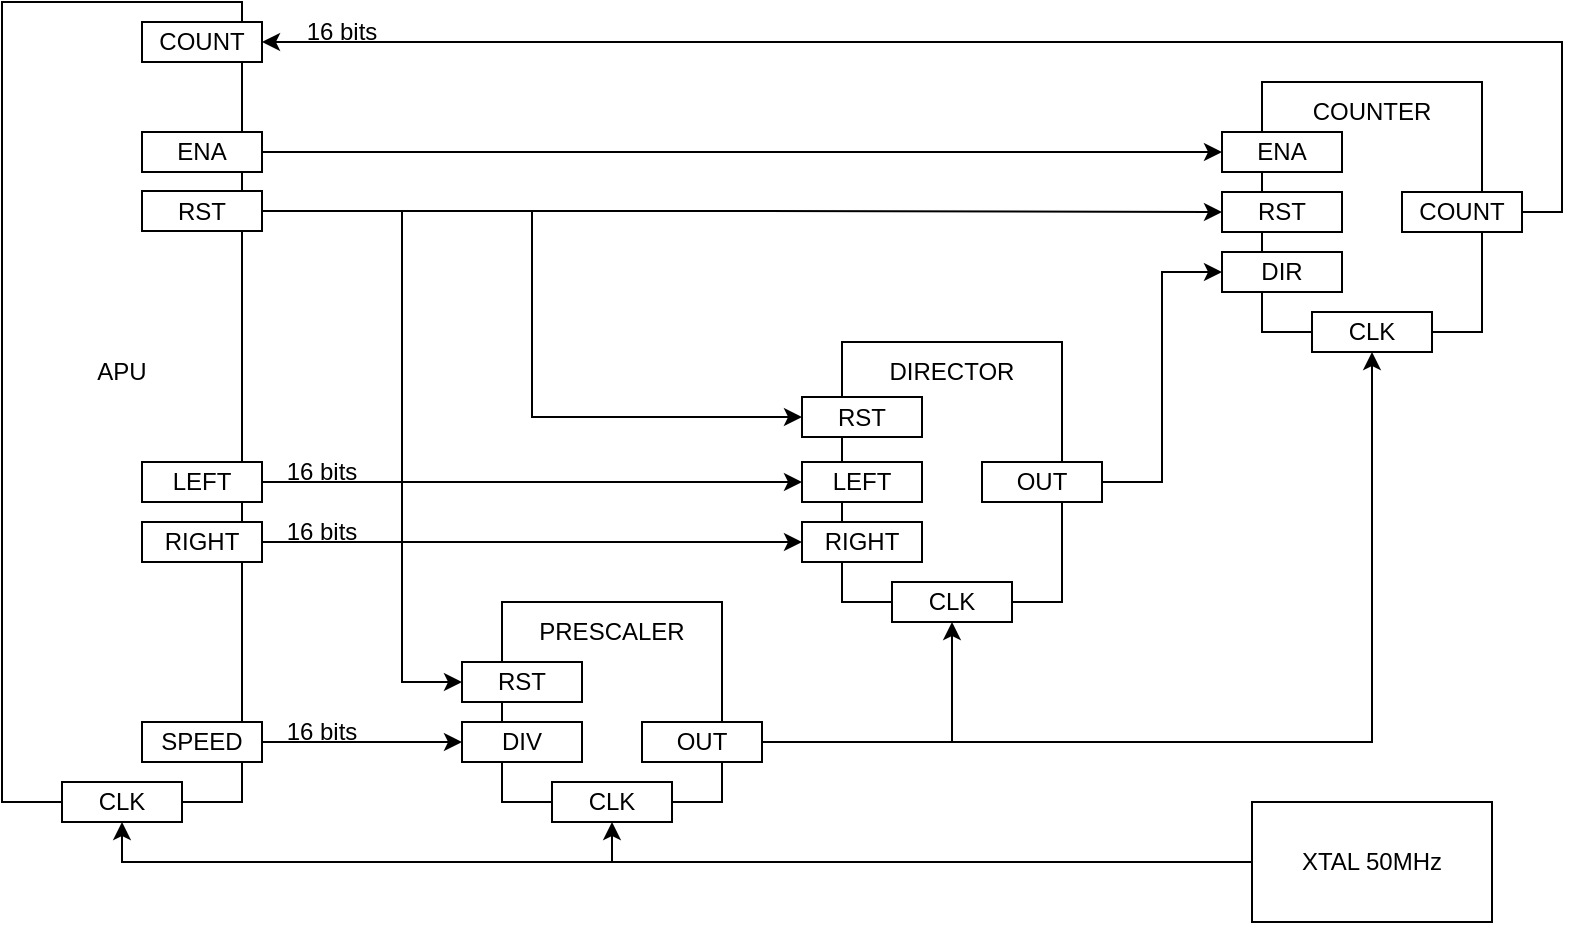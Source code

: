 <mxfile version="18.1.2" type="device"><diagram id="2OBD5hYGUIU_Udv5z1g5" name="Page-1"><mxGraphModel dx="914" dy="452" grid="1" gridSize="10" guides="1" tooltips="1" connect="1" arrows="1" fold="1" page="1" pageScale="1" pageWidth="827" pageHeight="1169" math="0" shadow="0"><root><mxCell id="0"/><mxCell id="1" parent="0"/><mxCell id="RoYfz-Cq4n4WyaPr-_ig-26" style="edgeStyle=orthogonalEdgeStyle;rounded=0;orthogonalLoop=1;jettySize=auto;html=1;exitX=1;exitY=0.5;exitDx=0;exitDy=0;entryX=0.5;entryY=1;entryDx=0;entryDy=0;" edge="1" parent="1" source="RoYfz-Cq4n4WyaPr-_ig-10" target="RoYfz-Cq4n4WyaPr-_ig-2"><mxGeometry relative="1" as="geometry"/></mxCell><mxCell id="RoYfz-Cq4n4WyaPr-_ig-27" style="edgeStyle=orthogonalEdgeStyle;rounded=0;orthogonalLoop=1;jettySize=auto;html=1;exitX=1;exitY=0.5;exitDx=0;exitDy=0;entryX=0.5;entryY=1;entryDx=0;entryDy=0;" edge="1" parent="1" source="RoYfz-Cq4n4WyaPr-_ig-10" target="RoYfz-Cq4n4WyaPr-_ig-17"><mxGeometry relative="1" as="geometry"/></mxCell><mxCell id="RoYfz-Cq4n4WyaPr-_ig-28" style="edgeStyle=orthogonalEdgeStyle;rounded=0;orthogonalLoop=1;jettySize=auto;html=1;exitX=1;exitY=0.5;exitDx=0;exitDy=0;entryX=0;entryY=0.5;entryDx=0;entryDy=0;" edge="1" parent="1" source="RoYfz-Cq4n4WyaPr-_ig-15" target="RoYfz-Cq4n4WyaPr-_ig-3"><mxGeometry relative="1" as="geometry"/></mxCell><mxCell id="RoYfz-Cq4n4WyaPr-_ig-41" style="edgeStyle=orthogonalEdgeStyle;rounded=0;orthogonalLoop=1;jettySize=auto;html=1;exitX=1;exitY=0.5;exitDx=0;exitDy=0;" edge="1" parent="1" source="RoYfz-Cq4n4WyaPr-_ig-30" target="RoYfz-Cq4n4WyaPr-_ig-8"><mxGeometry relative="1" as="geometry"/></mxCell><mxCell id="RoYfz-Cq4n4WyaPr-_ig-40" style="edgeStyle=orthogonalEdgeStyle;rounded=0;orthogonalLoop=1;jettySize=auto;html=1;exitX=1;exitY=0.5;exitDx=0;exitDy=0;entryX=0;entryY=0.5;entryDx=0;entryDy=0;" edge="1" parent="1" source="RoYfz-Cq4n4WyaPr-_ig-31" target="RoYfz-Cq4n4WyaPr-_ig-14"><mxGeometry relative="1" as="geometry"/></mxCell><mxCell id="RoYfz-Cq4n4WyaPr-_ig-39" style="edgeStyle=orthogonalEdgeStyle;rounded=0;orthogonalLoop=1;jettySize=auto;html=1;exitX=1;exitY=0.5;exitDx=0;exitDy=0;entryX=0;entryY=0.5;entryDx=0;entryDy=0;" edge="1" parent="1" source="RoYfz-Cq4n4WyaPr-_ig-32" target="RoYfz-Cq4n4WyaPr-_ig-13"><mxGeometry relative="1" as="geometry"/></mxCell><mxCell id="RoYfz-Cq4n4WyaPr-_ig-37" style="edgeStyle=orthogonalEdgeStyle;rounded=0;orthogonalLoop=1;jettySize=auto;html=1;exitX=1;exitY=0.5;exitDx=0;exitDy=0;entryX=0;entryY=0.5;entryDx=0;entryDy=0;" edge="1" parent="1" source="RoYfz-Cq4n4WyaPr-_ig-33" target="RoYfz-Cq4n4WyaPr-_ig-5"><mxGeometry relative="1" as="geometry"/></mxCell><mxCell id="RoYfz-Cq4n4WyaPr-_ig-38" style="edgeStyle=orthogonalEdgeStyle;rounded=0;orthogonalLoop=1;jettySize=auto;html=1;exitX=1;exitY=0.5;exitDx=0;exitDy=0;entryX=0;entryY=0.5;entryDx=0;entryDy=0;" edge="1" parent="1" source="RoYfz-Cq4n4WyaPr-_ig-33" target="RoYfz-Cq4n4WyaPr-_ig-23"><mxGeometry relative="1" as="geometry"/></mxCell><mxCell id="RoYfz-Cq4n4WyaPr-_ig-34" value="" style="group" vertex="1" connectable="0" parent="1"><mxGeometry x="640" y="160" width="150" height="135" as="geometry"/></mxCell><mxCell id="RoYfz-Cq4n4WyaPr-_ig-1" value="" style="rounded=0;whiteSpace=wrap;html=1;" vertex="1" parent="RoYfz-Cq4n4WyaPr-_ig-34"><mxGeometry x="20" width="110" height="125" as="geometry"/></mxCell><mxCell id="RoYfz-Cq4n4WyaPr-_ig-2" value="CLK" style="rounded=0;whiteSpace=wrap;html=1;" vertex="1" parent="RoYfz-Cq4n4WyaPr-_ig-34"><mxGeometry x="45" y="115" width="60" height="20" as="geometry"/></mxCell><mxCell id="RoYfz-Cq4n4WyaPr-_ig-3" value="DIR" style="rounded=0;whiteSpace=wrap;html=1;" vertex="1" parent="RoYfz-Cq4n4WyaPr-_ig-34"><mxGeometry y="85" width="60" height="20" as="geometry"/></mxCell><mxCell id="RoYfz-Cq4n4WyaPr-_ig-4" value="ENA" style="rounded=0;whiteSpace=wrap;html=1;" vertex="1" parent="RoYfz-Cq4n4WyaPr-_ig-34"><mxGeometry y="25" width="60" height="20" as="geometry"/></mxCell><mxCell id="RoYfz-Cq4n4WyaPr-_ig-5" value="RST" style="rounded=0;whiteSpace=wrap;html=1;" vertex="1" parent="RoYfz-Cq4n4WyaPr-_ig-34"><mxGeometry y="55" width="60" height="20" as="geometry"/></mxCell><mxCell id="RoYfz-Cq4n4WyaPr-_ig-6" value="COUNT" style="rounded=0;whiteSpace=wrap;html=1;" vertex="1" parent="RoYfz-Cq4n4WyaPr-_ig-34"><mxGeometry x="90" y="55" width="60" height="20" as="geometry"/></mxCell><mxCell id="RoYfz-Cq4n4WyaPr-_ig-19" value="COUNTER" style="text;html=1;strokeColor=none;fillColor=none;align=center;verticalAlign=middle;whiteSpace=wrap;rounded=0;" vertex="1" parent="RoYfz-Cq4n4WyaPr-_ig-34"><mxGeometry x="40" width="70" height="30" as="geometry"/></mxCell><mxCell id="RoYfz-Cq4n4WyaPr-_ig-36" style="edgeStyle=orthogonalEdgeStyle;rounded=0;orthogonalLoop=1;jettySize=auto;html=1;exitX=1;exitY=0.5;exitDx=0;exitDy=0;entryX=0;entryY=0.5;entryDx=0;entryDy=0;" edge="1" parent="1" source="RoYfz-Cq4n4WyaPr-_ig-35" target="RoYfz-Cq4n4WyaPr-_ig-4"><mxGeometry relative="1" as="geometry"/></mxCell><mxCell id="RoYfz-Cq4n4WyaPr-_ig-43" style="edgeStyle=orthogonalEdgeStyle;rounded=0;orthogonalLoop=1;jettySize=auto;html=1;exitX=1;exitY=0.5;exitDx=0;exitDy=0;entryX=1;entryY=0.5;entryDx=0;entryDy=0;" edge="1" parent="1" source="RoYfz-Cq4n4WyaPr-_ig-6" target="RoYfz-Cq4n4WyaPr-_ig-42"><mxGeometry relative="1" as="geometry"/></mxCell><mxCell id="RoYfz-Cq4n4WyaPr-_ig-46" value="16 bits" style="text;html=1;strokeColor=none;fillColor=none;align=center;verticalAlign=middle;whiteSpace=wrap;rounded=0;" vertex="1" parent="1"><mxGeometry x="170" y="120" width="60" height="30" as="geometry"/></mxCell><mxCell id="RoYfz-Cq4n4WyaPr-_ig-47" value="16 bits" style="text;html=1;strokeColor=none;fillColor=none;align=center;verticalAlign=middle;whiteSpace=wrap;rounded=0;" vertex="1" parent="1"><mxGeometry x="160" y="340" width="60" height="30" as="geometry"/></mxCell><mxCell id="RoYfz-Cq4n4WyaPr-_ig-48" value="16 bits" style="text;html=1;strokeColor=none;fillColor=none;align=center;verticalAlign=middle;whiteSpace=wrap;rounded=0;" vertex="1" parent="1"><mxGeometry x="160" y="470" width="60" height="30" as="geometry"/></mxCell><mxCell id="RoYfz-Cq4n4WyaPr-_ig-51" value="16 bits" style="text;html=1;strokeColor=none;fillColor=none;align=center;verticalAlign=middle;whiteSpace=wrap;rounded=0;" vertex="1" parent="1"><mxGeometry x="160" y="370" width="60" height="30" as="geometry"/></mxCell><mxCell id="RoYfz-Cq4n4WyaPr-_ig-53" value="" style="group" vertex="1" connectable="0" parent="1"><mxGeometry x="30" y="120" width="130" height="410" as="geometry"/></mxCell><mxCell id="RoYfz-Cq4n4WyaPr-_ig-44" value="" style="rounded=0;whiteSpace=wrap;html=1;" vertex="1" parent="RoYfz-Cq4n4WyaPr-_ig-53"><mxGeometry width="120" height="400" as="geometry"/></mxCell><mxCell id="RoYfz-Cq4n4WyaPr-_ig-29" value="CLK" style="rounded=0;whiteSpace=wrap;html=1;" vertex="1" parent="RoYfz-Cq4n4WyaPr-_ig-53"><mxGeometry x="30" y="390" width="60" height="20" as="geometry"/></mxCell><mxCell id="RoYfz-Cq4n4WyaPr-_ig-30" value="SPEED" style="rounded=0;whiteSpace=wrap;html=1;" vertex="1" parent="RoYfz-Cq4n4WyaPr-_ig-53"><mxGeometry x="70" y="360" width="60" height="20" as="geometry"/></mxCell><mxCell id="RoYfz-Cq4n4WyaPr-_ig-31" value="RIGHT" style="rounded=0;whiteSpace=wrap;html=1;" vertex="1" parent="RoYfz-Cq4n4WyaPr-_ig-53"><mxGeometry x="70" y="260" width="60" height="20" as="geometry"/></mxCell><mxCell id="RoYfz-Cq4n4WyaPr-_ig-32" value="LEFT" style="rounded=0;whiteSpace=wrap;html=1;" vertex="1" parent="RoYfz-Cq4n4WyaPr-_ig-53"><mxGeometry x="70" y="230" width="60" height="20" as="geometry"/></mxCell><mxCell id="RoYfz-Cq4n4WyaPr-_ig-33" value="RST" style="rounded=0;whiteSpace=wrap;html=1;" vertex="1" parent="RoYfz-Cq4n4WyaPr-_ig-53"><mxGeometry x="70" y="94.5" width="60" height="20" as="geometry"/></mxCell><mxCell id="RoYfz-Cq4n4WyaPr-_ig-35" value="ENA" style="rounded=0;whiteSpace=wrap;html=1;" vertex="1" parent="RoYfz-Cq4n4WyaPr-_ig-53"><mxGeometry x="70" y="65" width="60" height="20" as="geometry"/></mxCell><mxCell id="RoYfz-Cq4n4WyaPr-_ig-42" value="COUNT" style="rounded=0;whiteSpace=wrap;html=1;" vertex="1" parent="RoYfz-Cq4n4WyaPr-_ig-53"><mxGeometry x="70" y="10" width="60" height="20" as="geometry"/></mxCell><mxCell id="RoYfz-Cq4n4WyaPr-_ig-45" value="APU" style="text;html=1;strokeColor=none;fillColor=none;align=center;verticalAlign=middle;whiteSpace=wrap;rounded=0;" vertex="1" parent="RoYfz-Cq4n4WyaPr-_ig-53"><mxGeometry x="30" y="170" width="60" height="30" as="geometry"/></mxCell><mxCell id="RoYfz-Cq4n4WyaPr-_ig-58" value="" style="group" vertex="1" connectable="0" parent="1"><mxGeometry x="260" y="420" width="150" height="110" as="geometry"/></mxCell><mxCell id="RoYfz-Cq4n4WyaPr-_ig-7" value="" style="rounded=0;whiteSpace=wrap;html=1;" vertex="1" parent="RoYfz-Cq4n4WyaPr-_ig-58"><mxGeometry x="20" width="110" height="100" as="geometry"/></mxCell><mxCell id="RoYfz-Cq4n4WyaPr-_ig-8" value="DIV" style="rounded=0;whiteSpace=wrap;html=1;" vertex="1" parent="RoYfz-Cq4n4WyaPr-_ig-58"><mxGeometry y="60" width="60" height="20" as="geometry"/></mxCell><mxCell id="RoYfz-Cq4n4WyaPr-_ig-9" value="CLK" style="rounded=0;whiteSpace=wrap;html=1;" vertex="1" parent="RoYfz-Cq4n4WyaPr-_ig-58"><mxGeometry x="45" y="90" width="60" height="20" as="geometry"/></mxCell><mxCell id="RoYfz-Cq4n4WyaPr-_ig-10" value="OUT" style="rounded=0;whiteSpace=wrap;html=1;" vertex="1" parent="RoYfz-Cq4n4WyaPr-_ig-58"><mxGeometry x="90" y="60" width="60" height="20" as="geometry"/></mxCell><mxCell id="RoYfz-Cq4n4WyaPr-_ig-21" value="PRESCALER" style="text;html=1;strokeColor=none;fillColor=none;align=center;verticalAlign=middle;whiteSpace=wrap;rounded=0;" vertex="1" parent="RoYfz-Cq4n4WyaPr-_ig-58"><mxGeometry x="35" width="80" height="30" as="geometry"/></mxCell><mxCell id="RoYfz-Cq4n4WyaPr-_ig-54" value="RST" style="rounded=0;whiteSpace=wrap;html=1;" vertex="1" parent="RoYfz-Cq4n4WyaPr-_ig-58"><mxGeometry y="30" width="60" height="20" as="geometry"/></mxCell><mxCell id="RoYfz-Cq4n4WyaPr-_ig-59" style="edgeStyle=orthogonalEdgeStyle;rounded=0;orthogonalLoop=1;jettySize=auto;html=1;exitX=1;exitY=0.5;exitDx=0;exitDy=0;entryX=0;entryY=0.5;entryDx=0;entryDy=0;" edge="1" parent="1" source="RoYfz-Cq4n4WyaPr-_ig-33" target="RoYfz-Cq4n4WyaPr-_ig-54"><mxGeometry relative="1" as="geometry"><Array as="points"><mxPoint x="230" y="225"/><mxPoint x="230" y="460"/></Array></mxGeometry></mxCell><mxCell id="RoYfz-Cq4n4WyaPr-_ig-61" style="edgeStyle=orthogonalEdgeStyle;rounded=0;orthogonalLoop=1;jettySize=auto;html=1;exitX=0;exitY=0.5;exitDx=0;exitDy=0;entryX=0.5;entryY=1;entryDx=0;entryDy=0;" edge="1" parent="1" source="RoYfz-Cq4n4WyaPr-_ig-60" target="RoYfz-Cq4n4WyaPr-_ig-29"><mxGeometry relative="1" as="geometry"/></mxCell><mxCell id="RoYfz-Cq4n4WyaPr-_ig-62" style="edgeStyle=orthogonalEdgeStyle;rounded=0;orthogonalLoop=1;jettySize=auto;html=1;exitX=0;exitY=0.5;exitDx=0;exitDy=0;entryX=0.5;entryY=1;entryDx=0;entryDy=0;" edge="1" parent="1" source="RoYfz-Cq4n4WyaPr-_ig-60" target="RoYfz-Cq4n4WyaPr-_ig-9"><mxGeometry relative="1" as="geometry"/></mxCell><mxCell id="RoYfz-Cq4n4WyaPr-_ig-60" value="XTAL 50MHz" style="rounded=0;whiteSpace=wrap;html=1;" vertex="1" parent="1"><mxGeometry x="655" y="520" width="120" height="60" as="geometry"/></mxCell><mxCell id="RoYfz-Cq4n4WyaPr-_ig-63" value="" style="group" vertex="1" connectable="0" parent="1"><mxGeometry x="430" y="290" width="150" height="140" as="geometry"/></mxCell><mxCell id="RoYfz-Cq4n4WyaPr-_ig-16" value="" style="rounded=0;whiteSpace=wrap;html=1;" vertex="1" parent="RoYfz-Cq4n4WyaPr-_ig-63"><mxGeometry x="20" width="110" height="130" as="geometry"/></mxCell><mxCell id="RoYfz-Cq4n4WyaPr-_ig-13" value="LEFT" style="rounded=0;whiteSpace=wrap;html=1;" vertex="1" parent="RoYfz-Cq4n4WyaPr-_ig-63"><mxGeometry y="60" width="60" height="20" as="geometry"/></mxCell><mxCell id="RoYfz-Cq4n4WyaPr-_ig-14" value="RIGHT" style="rounded=0;whiteSpace=wrap;html=1;" vertex="1" parent="RoYfz-Cq4n4WyaPr-_ig-63"><mxGeometry y="90" width="60" height="20" as="geometry"/></mxCell><mxCell id="RoYfz-Cq4n4WyaPr-_ig-15" value="OUT" style="rounded=0;whiteSpace=wrap;html=1;" vertex="1" parent="RoYfz-Cq4n4WyaPr-_ig-63"><mxGeometry x="90" y="60" width="60" height="20" as="geometry"/></mxCell><mxCell id="RoYfz-Cq4n4WyaPr-_ig-17" value="CLK" style="rounded=0;whiteSpace=wrap;html=1;" vertex="1" parent="RoYfz-Cq4n4WyaPr-_ig-63"><mxGeometry x="45" y="120" width="60" height="20" as="geometry"/></mxCell><mxCell id="RoYfz-Cq4n4WyaPr-_ig-23" value="RST" style="rounded=0;whiteSpace=wrap;html=1;" vertex="1" parent="RoYfz-Cq4n4WyaPr-_ig-63"><mxGeometry y="27.5" width="60" height="20" as="geometry"/></mxCell><mxCell id="RoYfz-Cq4n4WyaPr-_ig-24" value="DIRECTOR" style="text;html=1;strokeColor=none;fillColor=none;align=center;verticalAlign=middle;whiteSpace=wrap;rounded=0;" vertex="1" parent="RoYfz-Cq4n4WyaPr-_ig-63"><mxGeometry x="40" width="70" height="30" as="geometry"/></mxCell></root></mxGraphModel></diagram></mxfile>